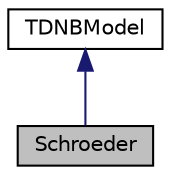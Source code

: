 digraph "Schroeder"
{
  bgcolor="transparent";
  edge [fontname="Helvetica",fontsize="10",labelfontname="Helvetica",labelfontsize="10"];
  node [fontname="Helvetica",fontsize="10",shape=record];
  Node1 [label="Schroeder",height=0.2,width=0.4,color="black", fillcolor="grey75", style="filled" fontcolor="black"];
  Node2 -> Node1 [dir="back",color="midnightblue",fontsize="10",style="solid",fontname="Helvetica"];
  Node2 [label="TDNBModel",height=0.2,width=0.4,color="black",URL="$classFoam_1_1wallBoilingModels_1_1TDNBModel.html",tooltip="Base class for nucleation site density models. "];
}
